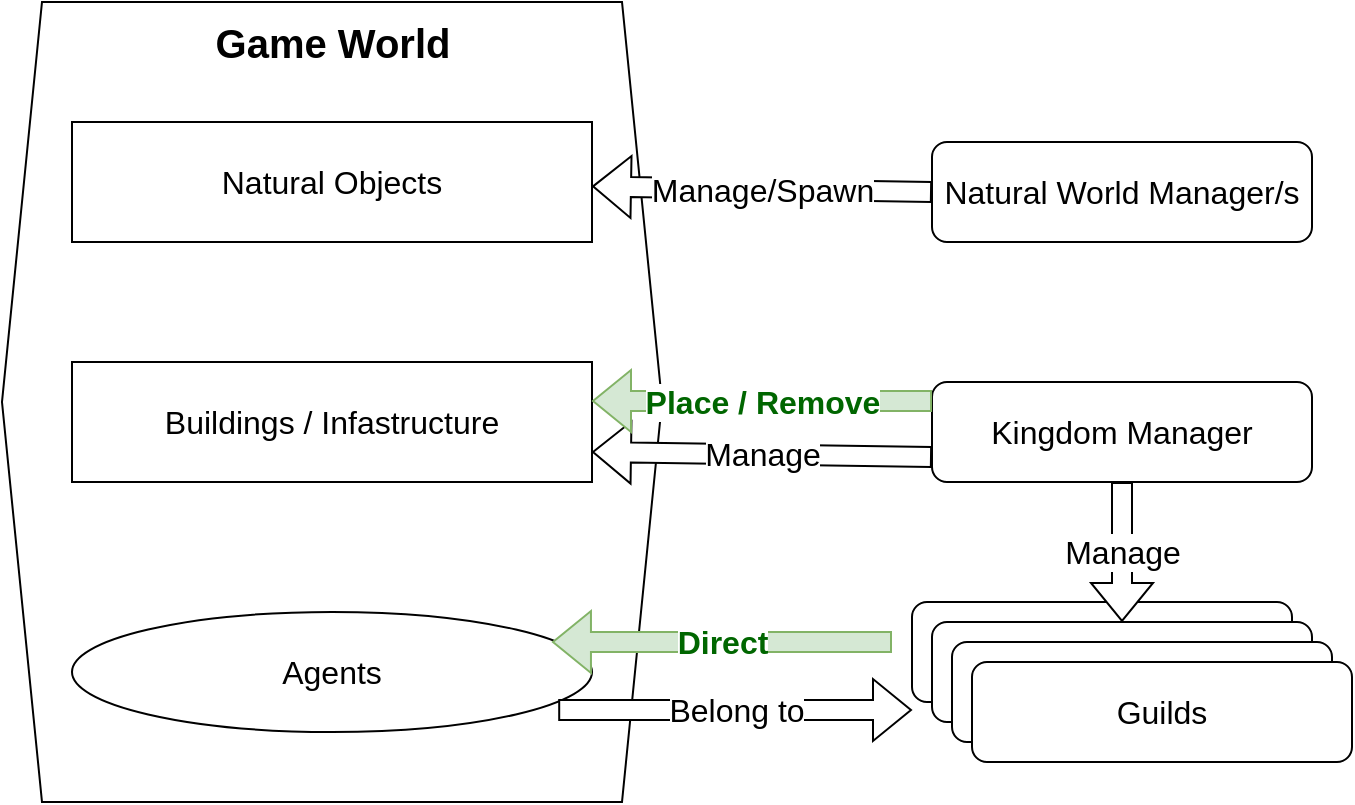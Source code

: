 <mxfile version="20.5.3" type="device"><diagram id="3TVVzbVKP_LLF0X-9uA5" name="Page-1"><mxGraphModel dx="1422" dy="780" grid="1" gridSize="10" guides="1" tooltips="1" connect="1" arrows="1" fold="1" page="1" pageScale="1" pageWidth="1169" pageHeight="827" math="0" shadow="0"><root><mxCell id="0"/><mxCell id="1" parent="0"/><mxCell id="bXAold7sp55Yl6HFL09J-19" value="" style="shape=hexagon;perimeter=hexagonPerimeter2;whiteSpace=wrap;html=1;fixedSize=1;fontSize=16;fillColor=none;" vertex="1" parent="1"><mxGeometry x="25" y="20" width="330" height="400" as="geometry"/></mxCell><mxCell id="bXAold7sp55Yl6HFL09J-4" value="Natural World Manager/s" style="rounded=1;whiteSpace=wrap;html=1;fontSize=16;" vertex="1" parent="1"><mxGeometry x="490" y="90" width="190" height="50" as="geometry"/></mxCell><mxCell id="bXAold7sp55Yl6HFL09J-6" value="Guilds" style="rounded=1;whiteSpace=wrap;html=1;fontSize=16;" vertex="1" parent="1"><mxGeometry x="480" y="320" width="190" height="50" as="geometry"/></mxCell><mxCell id="bXAold7sp55Yl6HFL09J-11" value="Natural Objects" style="rounded=0;whiteSpace=wrap;html=1;fontSize=16;" vertex="1" parent="1"><mxGeometry x="60" y="80" width="260" height="60" as="geometry"/></mxCell><mxCell id="bXAold7sp55Yl6HFL09J-12" value="Buildings / Infastructure" style="rounded=0;whiteSpace=wrap;html=1;fontSize=16;" vertex="1" parent="1"><mxGeometry x="60" y="200" width="260" height="60" as="geometry"/></mxCell><mxCell id="bXAold7sp55Yl6HFL09J-13" value="Agents" style="ellipse;whiteSpace=wrap;html=1;fontSize=16;" vertex="1" parent="1"><mxGeometry x="60" y="325" width="260" height="60" as="geometry"/></mxCell><mxCell id="bXAold7sp55Yl6HFL09J-14" value="Kingdom Manager" style="rounded=1;whiteSpace=wrap;html=1;fontSize=16;" vertex="1" parent="1"><mxGeometry x="490" y="210" width="190" height="50" as="geometry"/></mxCell><mxCell id="bXAold7sp55Yl6HFL09J-45" value="" style="edgeStyle=orthogonalEdgeStyle;rounded=0;orthogonalLoop=1;jettySize=auto;html=1;fontSize=16;fillColor=default;" edge="1" parent="1" source="bXAold7sp55Yl6HFL09J-15" target="bXAold7sp55Yl6HFL09J-14"><mxGeometry relative="1" as="geometry"/></mxCell><mxCell id="bXAold7sp55Yl6HFL09J-15" value="Guilds" style="rounded=1;whiteSpace=wrap;html=1;fontSize=16;" vertex="1" parent="1"><mxGeometry x="490" y="330" width="190" height="50" as="geometry"/></mxCell><mxCell id="bXAold7sp55Yl6HFL09J-16" value="Guilds" style="rounded=1;whiteSpace=wrap;html=1;fontSize=16;" vertex="1" parent="1"><mxGeometry x="500" y="340" width="190" height="50" as="geometry"/></mxCell><mxCell id="bXAold7sp55Yl6HFL09J-17" value="Guilds" style="rounded=1;whiteSpace=wrap;html=1;fontSize=16;" vertex="1" parent="1"><mxGeometry x="510" y="350" width="190" height="50" as="geometry"/></mxCell><mxCell id="bXAold7sp55Yl6HFL09J-18" value="Manage/Spawn" style="shape=flexArrow;endArrow=classic;html=1;rounded=0;fontSize=16;exitX=0;exitY=0.5;exitDx=0;exitDy=0;fillColor=default;" edge="1" parent="1" source="bXAold7sp55Yl6HFL09J-4" target="bXAold7sp55Yl6HFL09J-11"><mxGeometry width="50" height="50" relative="1" as="geometry"><mxPoint x="430" y="110" as="sourcePoint"/><mxPoint x="370" y="70" as="targetPoint"/></mxGeometry></mxCell><mxCell id="bXAold7sp55Yl6HFL09J-20" value="Game World" style="text;strokeColor=none;fillColor=none;html=1;fontSize=20;fontStyle=1;verticalAlign=middle;align=center;" vertex="1" parent="1"><mxGeometry x="140" y="20" width="100" height="40" as="geometry"/></mxCell><mxCell id="bXAold7sp55Yl6HFL09J-22" value="Belong to" style="shape=flexArrow;endArrow=classic;html=1;rounded=0;fontSize=16;exitX=0.935;exitY=0.817;exitDx=0;exitDy=0;fillColor=default;exitPerimeter=0;" edge="1" parent="1" source="bXAold7sp55Yl6HFL09J-13"><mxGeometry width="50" height="50" relative="1" as="geometry"><mxPoint x="390" y="345" as="sourcePoint"/><mxPoint x="480" y="374" as="targetPoint"/></mxGeometry></mxCell><mxCell id="bXAold7sp55Yl6HFL09J-21" value="Manage" style="shape=flexArrow;endArrow=classic;html=1;rounded=0;fontSize=16;exitX=0;exitY=0.75;exitDx=0;exitDy=0;fillColor=default;entryX=1;entryY=0.75;entryDx=0;entryDy=0;" edge="1" parent="1" source="bXAold7sp55Yl6HFL09J-14" target="bXAold7sp55Yl6HFL09J-12"><mxGeometry width="50" height="50" relative="1" as="geometry"><mxPoint x="460" y="145" as="sourcePoint"/><mxPoint x="330" y="142.5" as="targetPoint"/></mxGeometry></mxCell><mxCell id="bXAold7sp55Yl6HFL09J-44" value="Manage" style="shape=flexArrow;endArrow=classic;html=1;rounded=0;fontSize=16;fillColor=default;exitX=0.5;exitY=1;exitDx=0;exitDy=0;entryX=0.5;entryY=0;entryDx=0;entryDy=0;" edge="1" parent="1" source="bXAold7sp55Yl6HFL09J-14" target="bXAold7sp55Yl6HFL09J-15"><mxGeometry width="50" height="50" relative="1" as="geometry"><mxPoint x="740" y="280" as="sourcePoint"/><mxPoint x="590" y="320" as="targetPoint"/></mxGeometry></mxCell><mxCell id="bXAold7sp55Yl6HFL09J-46" value="Direct" style="shape=flexArrow;endArrow=classic;html=1;rounded=0;fontSize=16;fillColor=#d5e8d4;entryX=0.923;entryY=0.25;entryDx=0;entryDy=0;entryPerimeter=0;strokeColor=#82b366;fontColor=#006600;fontStyle=1" edge="1" parent="1" target="bXAold7sp55Yl6HFL09J-13"><mxGeometry width="50" height="50" relative="1" as="geometry"><mxPoint x="470" y="340" as="sourcePoint"/><mxPoint x="580" y="280" as="targetPoint"/></mxGeometry></mxCell><mxCell id="bXAold7sp55Yl6HFL09J-47" value="Place / Remove" style="shape=flexArrow;endArrow=classic;html=1;rounded=0;fontSize=16;fillColor=#d5e8d4;entryX=0.923;entryY=0.25;entryDx=0;entryDy=0;entryPerimeter=0;strokeColor=#82b366;fontColor=#006600;fontStyle=1" edge="1" parent="1"><mxGeometry width="50" height="50" relative="1" as="geometry"><mxPoint x="490.02" y="219.5" as="sourcePoint"/><mxPoint x="320" y="219.5" as="targetPoint"/></mxGeometry></mxCell></root></mxGraphModel></diagram></mxfile>